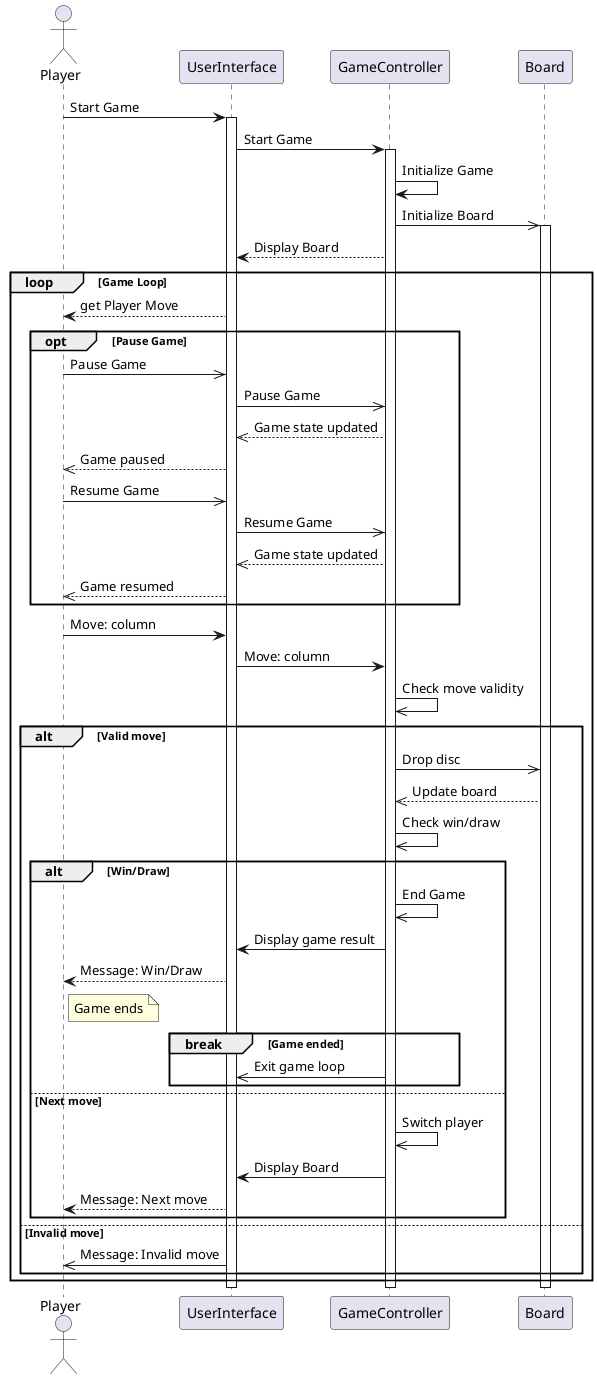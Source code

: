 @startuml sequence_diagram
actor Player as "Player"
participant "UserInterface" as UI
participant "GameController" as GC
participant "Board" as B

Player -> UI++: Start Game
UI -> GC++: Start Game
GC -> GC: Initialize Game
GC ->> B++: Initialize Board
GC --> UI: Display Board
loop Game Loop
        UI-->Player: get Player Move

        opt Pause Game
            Player->>UI: Pause Game
            UI->>GC: Pause Game
            GC-->>UI: Game state updated
            UI-->>Player: Game paused
            
            Player->>UI: Resume Game
            UI->>GC: Resume Game
            GC-->>UI: Game state updated
            UI-->>Player: Game resumed
        end

        Player->UI : Move: column
        UI->GC: Move: column
        GC->>GC: Check move validity
        
        alt Valid move
            GC->>B: Drop disc
            B-->>GC: Update board
            GC->>GC: Check win/draw

            alt Win/Draw
                GC->>GC: End Game
                GC->UI: Display game result
                UI-->Player: Message: Win/Draw
                note right of Player: Game ends
                break Game ended
                    GC->>UI: Exit game loop
                end

            else Next move
                GC->>GC: Switch player
                GC->UI: Display Board
                UI-->Player: Message: Next move
            end
            
        else Invalid move
            UI->>Player: Message: Invalid move
        end
    end

    deactivate B
    deactivate GC
    deactivate UI
@enduml